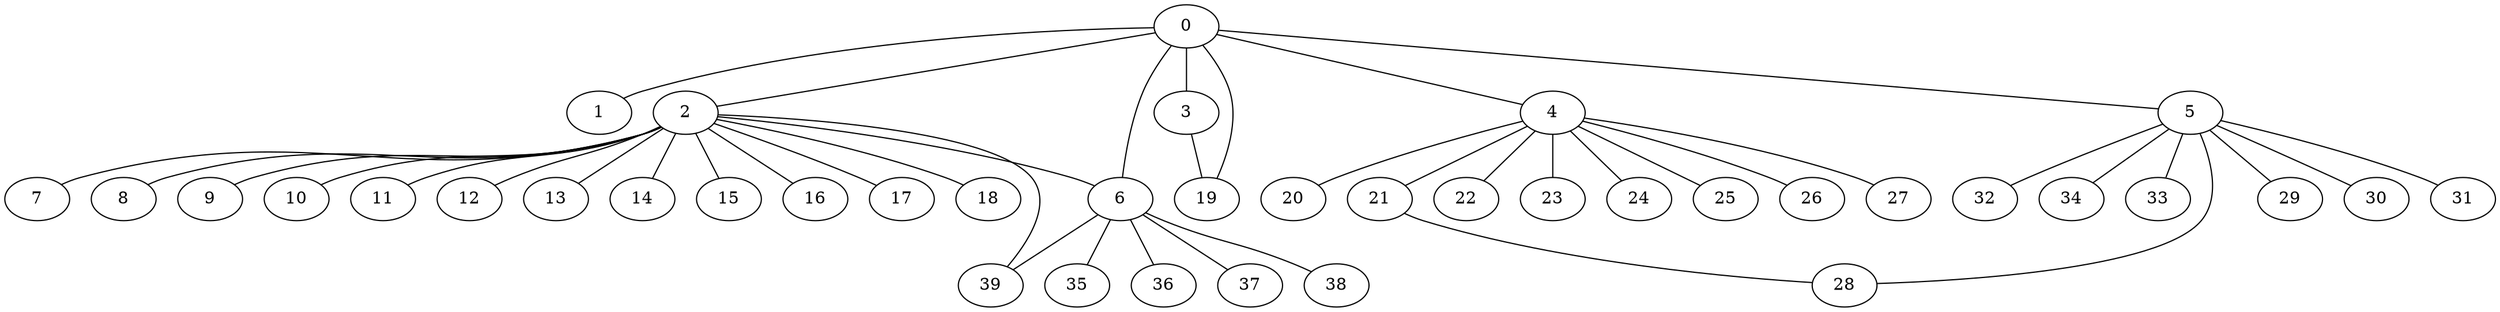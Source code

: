 
graph graphname {
    0 -- 1
0 -- 2
0 -- 3
0 -- 4
0 -- 5
0 -- 6
0 -- 19
2 -- 6
2 -- 7
2 -- 8
2 -- 9
2 -- 10
2 -- 11
2 -- 12
2 -- 13
2 -- 14
2 -- 15
2 -- 16
2 -- 17
2 -- 18
2 -- 39
3 -- 19
4 -- 20
4 -- 21
4 -- 22
4 -- 23
4 -- 24
4 -- 25
4 -- 26
4 -- 27
5 -- 32
5 -- 34
5 -- 33
5 -- 28
5 -- 29
5 -- 30
5 -- 31
6 -- 35
6 -- 36
6 -- 37
6 -- 38
6 -- 39
21 -- 28

}
